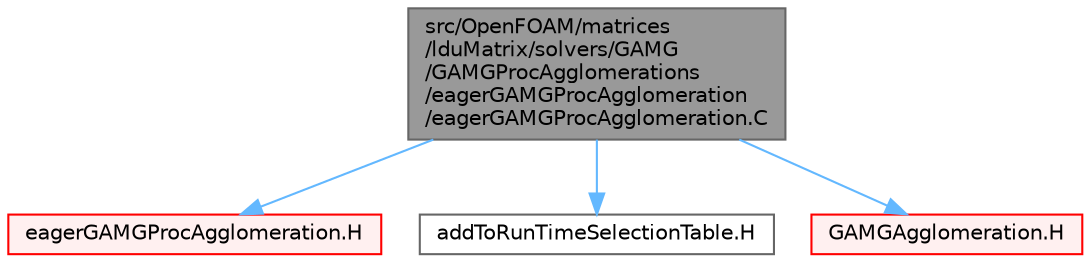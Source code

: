 digraph "src/OpenFOAM/matrices/lduMatrix/solvers/GAMG/GAMGProcAgglomerations/eagerGAMGProcAgglomeration/eagerGAMGProcAgglomeration.C"
{
 // LATEX_PDF_SIZE
  bgcolor="transparent";
  edge [fontname=Helvetica,fontsize=10,labelfontname=Helvetica,labelfontsize=10];
  node [fontname=Helvetica,fontsize=10,shape=box,height=0.2,width=0.4];
  Node1 [id="Node000001",label="src/OpenFOAM/matrices\l/lduMatrix/solvers/GAMG\l/GAMGProcAgglomerations\l/eagerGAMGProcAgglomeration\l/eagerGAMGProcAgglomeration.C",height=0.2,width=0.4,color="gray40", fillcolor="grey60", style="filled", fontcolor="black",tooltip=" "];
  Node1 -> Node2 [id="edge1_Node000001_Node000002",color="steelblue1",style="solid",tooltip=" "];
  Node2 [id="Node000002",label="eagerGAMGProcAgglomeration.H",height=0.2,width=0.4,color="red", fillcolor="#FFF0F0", style="filled",URL="$eagerGAMGProcAgglomeration_8H.html",tooltip=" "];
  Node1 -> Node121 [id="edge2_Node000001_Node000121",color="steelblue1",style="solid",tooltip=" "];
  Node121 [id="Node000121",label="addToRunTimeSelectionTable.H",height=0.2,width=0.4,color="grey40", fillcolor="white", style="filled",URL="$addToRunTimeSelectionTable_8H.html",tooltip="Macros for easy insertion into run-time selection tables."];
  Node1 -> Node122 [id="edge3_Node000001_Node000122",color="steelblue1",style="solid",tooltip=" "];
  Node122 [id="Node000122",label="GAMGAgglomeration.H",height=0.2,width=0.4,color="red", fillcolor="#FFF0F0", style="filled",URL="$GAMGAgglomeration_8H.html",tooltip=" "];
}
